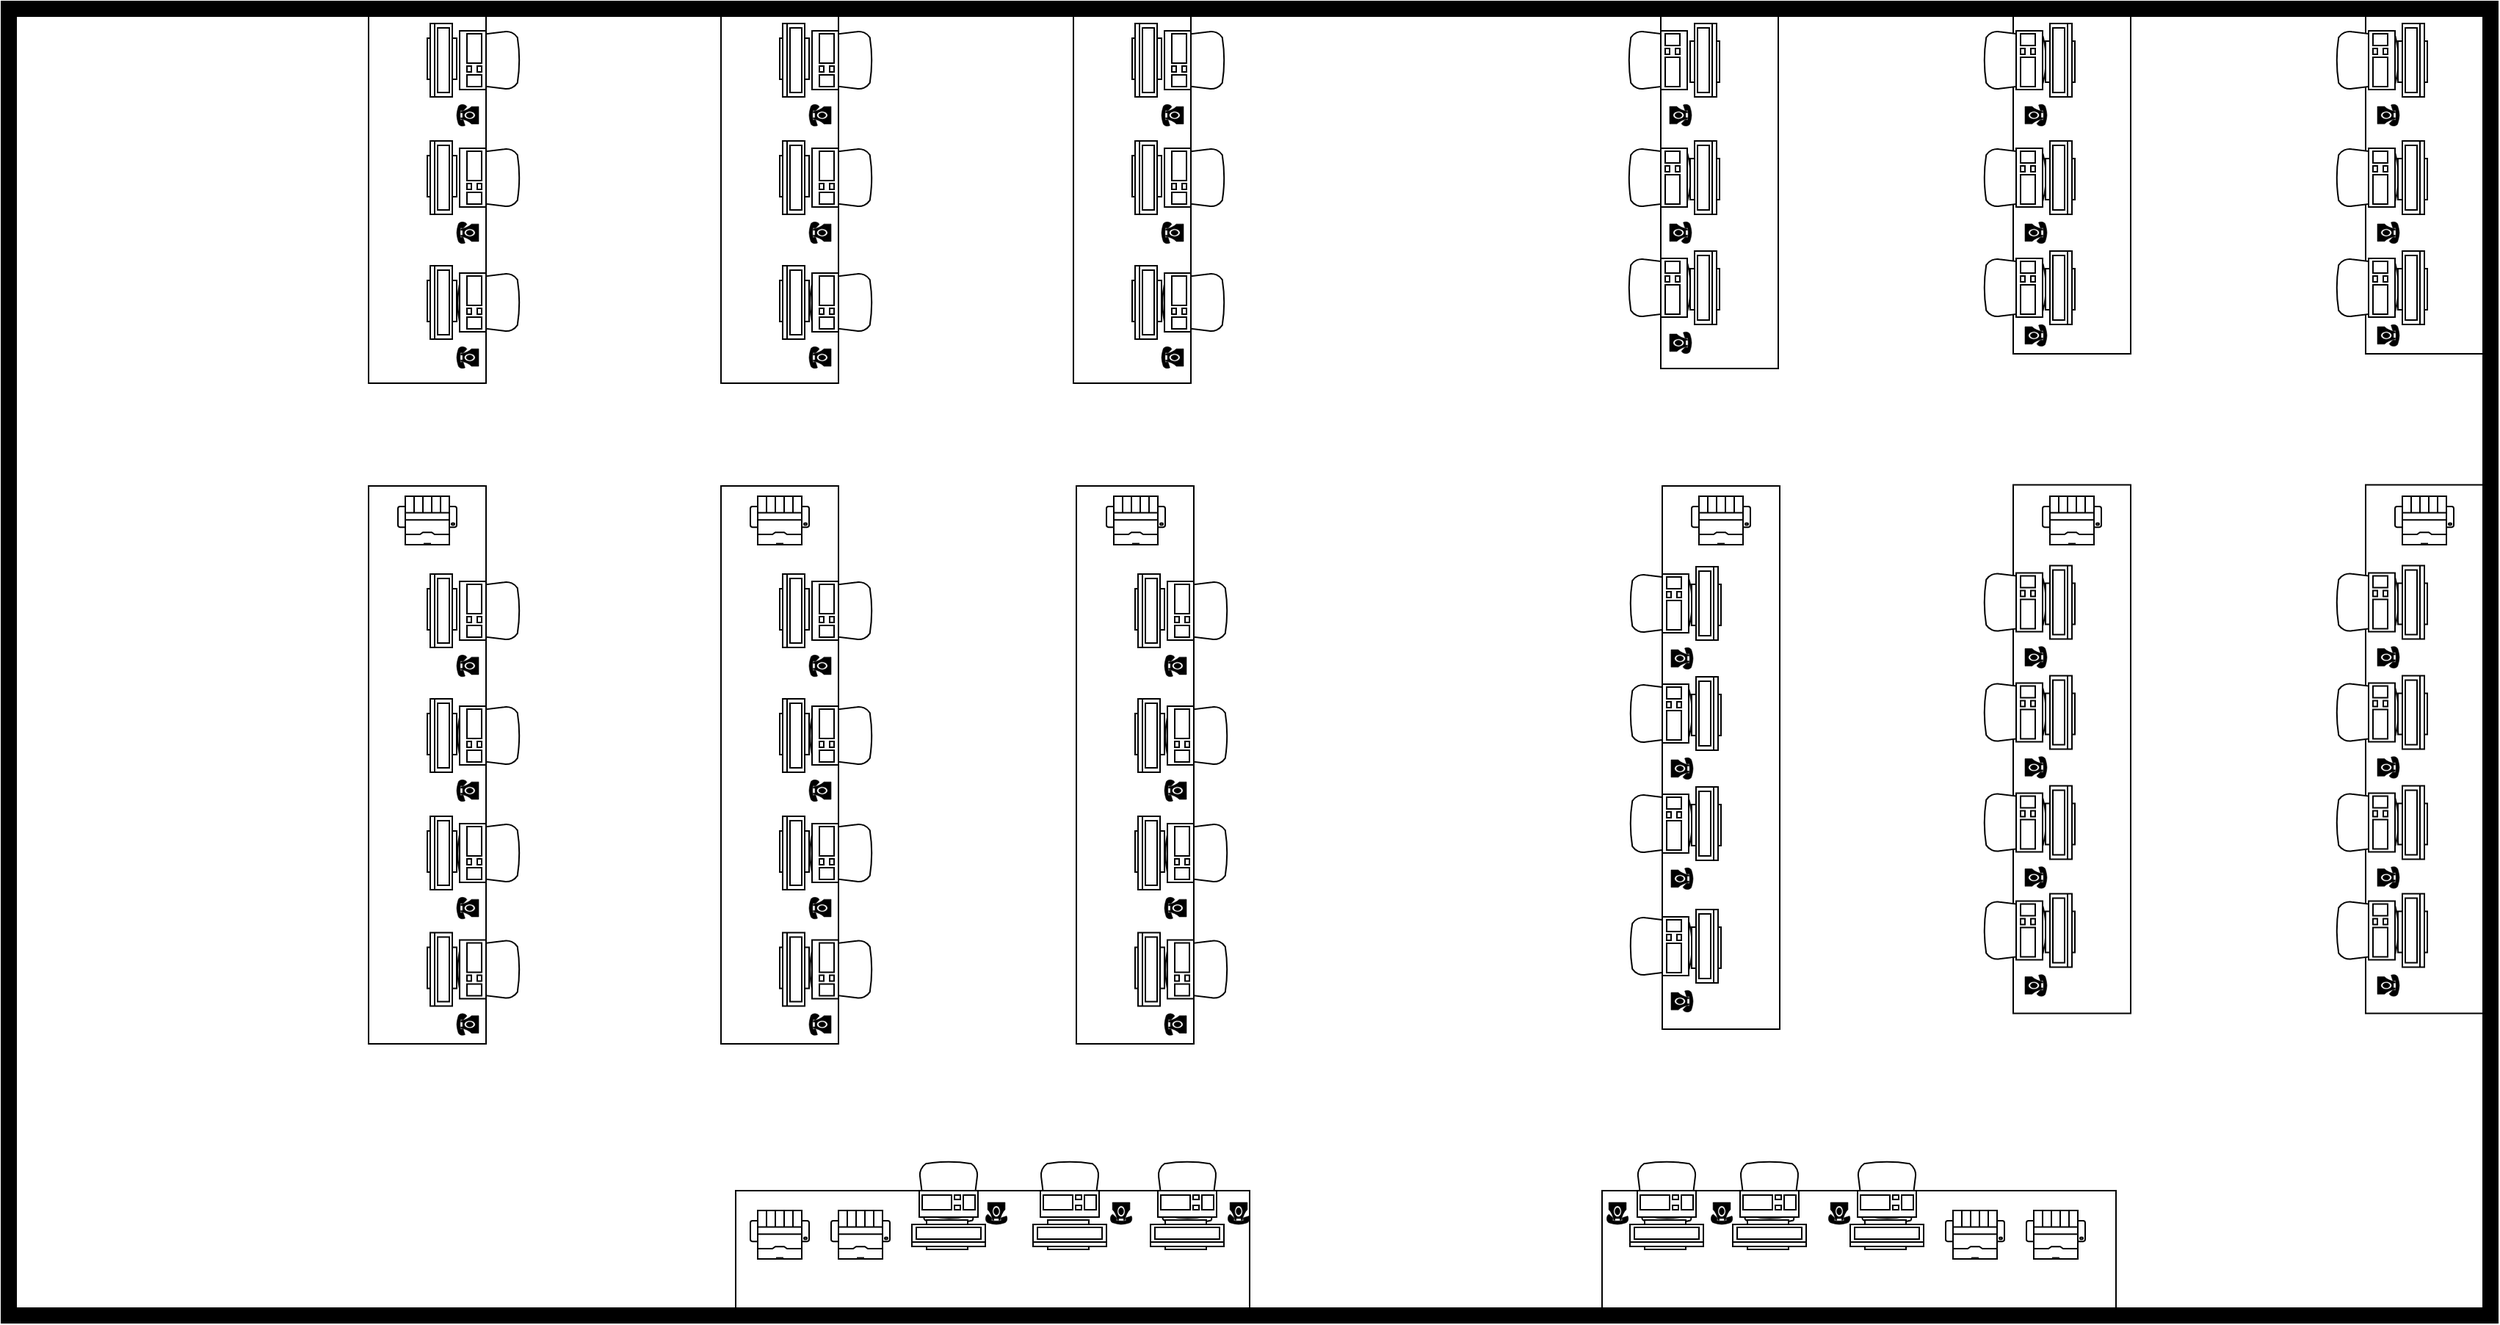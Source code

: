 <mxfile version="21.2.1" type="device">
  <diagram name="Página-1" id="lQoBPahMHYeLpqBA_cDa">
    <mxGraphModel dx="487" dy="-1007" grid="1" gridSize="10" guides="1" tooltips="1" connect="1" arrows="1" fold="1" page="0" pageScale="1" pageWidth="10000000" pageHeight="10000000" math="0" shadow="0">
      <root>
        <mxCell id="0" />
        <mxCell id="1" parent="0" />
        <mxCell id="3SxP4JErZeRJ_X0oeSa_-616" value="" style="shape=rect;shadow=0;html=1;direction=south;" vertex="1" parent="1">
          <mxGeometry x="2360" y="2880" width="350" height="80" as="geometry" />
        </mxCell>
        <mxCell id="3SxP4JErZeRJ_X0oeSa_-499" value="" style="verticalLabelPosition=bottom;html=1;verticalAlign=top;align=center;shape=mxgraph.floorplan.office_chair;shadow=0;direction=west;container=0;" vertex="1" parent="1">
          <mxGeometry x="1977.5" y="2860" width="40" height="43" as="geometry" />
        </mxCell>
        <mxCell id="3SxP4JErZeRJ_X0oeSa_-468" value="" style="shape=rect;shadow=0;html=1;" vertex="1" parent="1">
          <mxGeometry x="2880" y="2080" width="80" height="230" as="geometry" />
        </mxCell>
        <mxCell id="3SxP4JErZeRJ_X0oeSa_-355" value="" style="verticalLabelPosition=bottom;html=1;verticalAlign=top;align=center;shape=mxgraph.floorplan.office_chair;shadow=0;direction=south;container=0;" vertex="1" parent="1">
          <mxGeometry x="2378" y="2090" width="43" height="40" as="geometry" />
        </mxCell>
        <mxCell id="3SxP4JErZeRJ_X0oeSa_-422" value="" style="shape=rect;shadow=0;html=1;" vertex="1" parent="1">
          <mxGeometry x="2400" y="2080" width="80" height="240" as="geometry" />
        </mxCell>
        <mxCell id="3SxP4JErZeRJ_X0oeSa_-190" value="" style="shape=rect;shadow=0;html=1;direction=south;" vertex="1" parent="1">
          <mxGeometry x="1770" y="2880" width="350" height="80" as="geometry" />
        </mxCell>
        <mxCell id="ZksiL33y0k4ibd8hHYUo-1" value="" style="verticalLabelPosition=bottom;html=1;verticalAlign=top;align=center;shape=mxgraph.floorplan.room;fillColor=strokeColor;container=0;" parent="1" vertex="1">
          <mxGeometry x="1270" y="2070" width="1700" height="900" as="geometry" />
        </mxCell>
        <mxCell id="3SxP4JErZeRJ_X0oeSa_-325" value="" style="verticalLabelPosition=bottom;html=1;verticalAlign=top;align=center;shape=mxgraph.floorplan.office_chair;shadow=0;direction=north;container=0;" vertex="1" parent="1">
          <mxGeometry x="2060" y="2090" width="43" height="40" as="geometry" />
        </mxCell>
        <mxCell id="3SxP4JErZeRJ_X0oeSa_-326" value="" style="verticalLabelPosition=bottom;html=1;verticalAlign=top;align=center;shape=mxgraph.floorplan.office_chair;shadow=0;direction=north;container=0;" vertex="1" parent="1">
          <mxGeometry x="2060" y="2170" width="43" height="40" as="geometry" />
        </mxCell>
        <mxCell id="3SxP4JErZeRJ_X0oeSa_-327" value="" style="shape=rect;shadow=0;html=1;" vertex="1" parent="1">
          <mxGeometry x="2000" y="2080" width="80" height="250" as="geometry" />
        </mxCell>
        <mxCell id="3SxP4JErZeRJ_X0oeSa_-328" value="" style="verticalLabelPosition=bottom;html=1;verticalAlign=top;align=center;shape=mxgraph.floorplan.workstation;shadow=0;flipV=1;direction=north;container=0;" vertex="1" parent="1">
          <mxGeometry x="2040" y="2085" width="40" height="50" as="geometry" />
        </mxCell>
        <mxCell id="3SxP4JErZeRJ_X0oeSa_-329" value="" style="fontColor=#ffffff;verticalAlign=top;verticalLabelPosition=bottom;labelPosition=center;align=center;html=1;outlineConnect=0;fillColor=#000000;strokeColor=#000000;gradientDirection=north;strokeWidth=2;shape=mxgraph.networks.phone_1;direction=north;container=0;" vertex="1" parent="1">
          <mxGeometry x="2060" y="2140" width="15" height="15" as="geometry" />
        </mxCell>
        <mxCell id="3SxP4JErZeRJ_X0oeSa_-330" value="" style="verticalLabelPosition=bottom;html=1;verticalAlign=top;align=center;shape=mxgraph.floorplan.workstation;shadow=0;flipV=1;direction=north;container=0;" vertex="1" parent="1">
          <mxGeometry x="2040" y="2165" width="40" height="50" as="geometry" />
        </mxCell>
        <mxCell id="3SxP4JErZeRJ_X0oeSa_-331" value="" style="fontColor=#ffffff;verticalAlign=top;verticalLabelPosition=bottom;labelPosition=center;align=center;html=1;outlineConnect=0;fillColor=#000000;strokeColor=#000000;gradientDirection=north;strokeWidth=2;shape=mxgraph.networks.phone_1;direction=north;container=0;" vertex="1" parent="1">
          <mxGeometry x="2060" y="2220" width="15" height="15" as="geometry" />
        </mxCell>
        <mxCell id="3SxP4JErZeRJ_X0oeSa_-332" value="" style="verticalLabelPosition=bottom;html=1;verticalAlign=top;align=center;shape=mxgraph.floorplan.office_chair;shadow=0;direction=north;container=0;" vertex="1" parent="1">
          <mxGeometry x="2060" y="2255" width="43" height="40" as="geometry" />
        </mxCell>
        <mxCell id="3SxP4JErZeRJ_X0oeSa_-333" value="" style="verticalLabelPosition=bottom;html=1;verticalAlign=top;align=center;shape=mxgraph.floorplan.workstation;shadow=0;flipV=1;direction=north;container=0;" vertex="1" parent="1">
          <mxGeometry x="2040" y="2250" width="40" height="50" as="geometry" />
        </mxCell>
        <mxCell id="3SxP4JErZeRJ_X0oeSa_-334" value="" style="fontColor=#ffffff;verticalAlign=top;verticalLabelPosition=bottom;labelPosition=center;align=center;html=1;outlineConnect=0;fillColor=#000000;strokeColor=#000000;gradientDirection=north;strokeWidth=2;shape=mxgraph.networks.phone_1;direction=north;container=0;" vertex="1" parent="1">
          <mxGeometry x="2060" y="2305" width="15" height="15" as="geometry" />
        </mxCell>
        <mxCell id="3SxP4JErZeRJ_X0oeSa_-346" value="" style="verticalLabelPosition=bottom;html=1;verticalAlign=top;align=center;shape=mxgraph.floorplan.office_chair;shadow=0;direction=north;container=0;" vertex="1" parent="1">
          <mxGeometry x="2062" y="2465" width="43" height="40" as="geometry" />
        </mxCell>
        <mxCell id="3SxP4JErZeRJ_X0oeSa_-347" value="" style="shape=rect;shadow=0;html=1;" vertex="1" parent="1">
          <mxGeometry x="2002" y="2400" width="80" height="380" as="geometry" />
        </mxCell>
        <mxCell id="3SxP4JErZeRJ_X0oeSa_-350" value="" style="verticalLabelPosition=bottom;html=1;verticalAlign=top;align=center;shape=mxgraph.floorplan.workstation;shadow=0;flipV=1;direction=north;container=0;" vertex="1" parent="1">
          <mxGeometry x="2042" y="2460" width="40" height="50" as="geometry" />
        </mxCell>
        <mxCell id="3SxP4JErZeRJ_X0oeSa_-351" value="" style="fontColor=#ffffff;verticalAlign=top;verticalLabelPosition=bottom;labelPosition=center;align=center;html=1;outlineConnect=0;fillColor=#000000;strokeColor=#000000;gradientDirection=north;strokeWidth=2;shape=mxgraph.networks.phone_1;direction=north;container=0;" vertex="1" parent="1">
          <mxGeometry x="2062" y="2515" width="15" height="15" as="geometry" />
        </mxCell>
        <mxCell id="3SxP4JErZeRJ_X0oeSa_-352" value="" style="verticalLabelPosition=bottom;html=1;verticalAlign=top;align=center;shape=mxgraph.floorplan.office_chair;shadow=0;direction=north;container=0;" vertex="1" parent="1">
          <mxGeometry x="2062" y="2550" width="43" height="40" as="geometry" />
        </mxCell>
        <mxCell id="3SxP4JErZeRJ_X0oeSa_-353" value="" style="verticalLabelPosition=bottom;html=1;verticalAlign=top;align=center;shape=mxgraph.floorplan.workstation;shadow=0;flipV=1;direction=north;container=0;" vertex="1" parent="1">
          <mxGeometry x="2042" y="2545" width="40" height="50" as="geometry" />
        </mxCell>
        <mxCell id="3SxP4JErZeRJ_X0oeSa_-354" value="" style="fontColor=#ffffff;verticalAlign=top;verticalLabelPosition=bottom;labelPosition=center;align=center;html=1;outlineConnect=0;fillColor=#000000;strokeColor=#000000;gradientDirection=north;strokeWidth=2;shape=mxgraph.networks.phone_1;direction=north;container=0;" vertex="1" parent="1">
          <mxGeometry x="2062" y="2600" width="15" height="15" as="geometry" />
        </mxCell>
        <mxCell id="3SxP4JErZeRJ_X0oeSa_-356" value="" style="verticalLabelPosition=bottom;html=1;verticalAlign=top;align=center;shape=mxgraph.floorplan.workstation;shadow=0;flipV=1;direction=south;container=0;" vertex="1" parent="1">
          <mxGeometry x="2400" y="2085" width="40" height="50" as="geometry" />
        </mxCell>
        <mxCell id="3SxP4JErZeRJ_X0oeSa_-357" value="" style="fontColor=#ffffff;verticalAlign=top;verticalLabelPosition=bottom;labelPosition=center;align=center;html=1;outlineConnect=0;fillColor=#000000;strokeColor=#000000;gradientDirection=north;strokeWidth=2;shape=mxgraph.networks.phone_1;direction=south;container=0;" vertex="1" parent="1">
          <mxGeometry x="2406" y="2140" width="15" height="15" as="geometry" />
        </mxCell>
        <mxCell id="3SxP4JErZeRJ_X0oeSa_-359" value="" style="verticalLabelPosition=bottom;html=1;verticalAlign=top;align=center;shape=mxgraph.floorplan.office_chair;shadow=0;direction=north;container=0;" vertex="1" parent="1">
          <mxGeometry x="1820" y="2090" width="43" height="40" as="geometry" />
        </mxCell>
        <mxCell id="3SxP4JErZeRJ_X0oeSa_-360" value="" style="verticalLabelPosition=bottom;html=1;verticalAlign=top;align=center;shape=mxgraph.floorplan.office_chair;shadow=0;direction=north;container=0;" vertex="1" parent="1">
          <mxGeometry x="1820" y="2170" width="43" height="40" as="geometry" />
        </mxCell>
        <mxCell id="3SxP4JErZeRJ_X0oeSa_-361" value="" style="shape=rect;shadow=0;html=1;" vertex="1" parent="1">
          <mxGeometry x="1760" y="2080" width="80" height="250" as="geometry" />
        </mxCell>
        <mxCell id="3SxP4JErZeRJ_X0oeSa_-362" value="" style="verticalLabelPosition=bottom;html=1;verticalAlign=top;align=center;shape=mxgraph.floorplan.workstation;shadow=0;flipV=1;direction=north;container=0;" vertex="1" parent="1">
          <mxGeometry x="1800" y="2085" width="40" height="50" as="geometry" />
        </mxCell>
        <mxCell id="3SxP4JErZeRJ_X0oeSa_-363" value="" style="fontColor=#ffffff;verticalAlign=top;verticalLabelPosition=bottom;labelPosition=center;align=center;html=1;outlineConnect=0;fillColor=#000000;strokeColor=#000000;gradientDirection=north;strokeWidth=2;shape=mxgraph.networks.phone_1;direction=north;container=0;" vertex="1" parent="1">
          <mxGeometry x="1820" y="2140" width="15" height="15" as="geometry" />
        </mxCell>
        <mxCell id="3SxP4JErZeRJ_X0oeSa_-364" value="" style="verticalLabelPosition=bottom;html=1;verticalAlign=top;align=center;shape=mxgraph.floorplan.workstation;shadow=0;flipV=1;direction=north;container=0;" vertex="1" parent="1">
          <mxGeometry x="1800" y="2165" width="40" height="50" as="geometry" />
        </mxCell>
        <mxCell id="3SxP4JErZeRJ_X0oeSa_-365" value="" style="fontColor=#ffffff;verticalAlign=top;verticalLabelPosition=bottom;labelPosition=center;align=center;html=1;outlineConnect=0;fillColor=#000000;strokeColor=#000000;gradientDirection=north;strokeWidth=2;shape=mxgraph.networks.phone_1;direction=north;container=0;" vertex="1" parent="1">
          <mxGeometry x="1820" y="2220" width="15" height="15" as="geometry" />
        </mxCell>
        <mxCell id="3SxP4JErZeRJ_X0oeSa_-366" value="" style="verticalLabelPosition=bottom;html=1;verticalAlign=top;align=center;shape=mxgraph.floorplan.office_chair;shadow=0;direction=north;container=0;" vertex="1" parent="1">
          <mxGeometry x="1820" y="2255" width="43" height="40" as="geometry" />
        </mxCell>
        <mxCell id="3SxP4JErZeRJ_X0oeSa_-367" value="" style="verticalLabelPosition=bottom;html=1;verticalAlign=top;align=center;shape=mxgraph.floorplan.workstation;shadow=0;flipV=1;direction=north;container=0;" vertex="1" parent="1">
          <mxGeometry x="1800" y="2250" width="40" height="50" as="geometry" />
        </mxCell>
        <mxCell id="3SxP4JErZeRJ_X0oeSa_-368" value="" style="fontColor=#ffffff;verticalAlign=top;verticalLabelPosition=bottom;labelPosition=center;align=center;html=1;outlineConnect=0;fillColor=#000000;strokeColor=#000000;gradientDirection=north;strokeWidth=2;shape=mxgraph.networks.phone_1;direction=north;container=0;" vertex="1" parent="1">
          <mxGeometry x="1820" y="2305" width="15" height="15" as="geometry" />
        </mxCell>
        <mxCell id="3SxP4JErZeRJ_X0oeSa_-383" value="" style="verticalLabelPosition=bottom;html=1;verticalAlign=top;align=center;shape=mxgraph.floorplan.office_chair;shadow=0;direction=north;container=0;" vertex="1" parent="1">
          <mxGeometry x="1580" y="2090" width="43" height="40" as="geometry" />
        </mxCell>
        <mxCell id="3SxP4JErZeRJ_X0oeSa_-384" value="" style="verticalLabelPosition=bottom;html=1;verticalAlign=top;align=center;shape=mxgraph.floorplan.office_chair;shadow=0;direction=north;container=0;" vertex="1" parent="1">
          <mxGeometry x="1580" y="2170" width="43" height="40" as="geometry" />
        </mxCell>
        <mxCell id="3SxP4JErZeRJ_X0oeSa_-385" value="" style="shape=rect;shadow=0;html=1;" vertex="1" parent="1">
          <mxGeometry x="1520" y="2080" width="80" height="250" as="geometry" />
        </mxCell>
        <mxCell id="3SxP4JErZeRJ_X0oeSa_-386" value="" style="verticalLabelPosition=bottom;html=1;verticalAlign=top;align=center;shape=mxgraph.floorplan.workstation;shadow=0;flipV=1;direction=north;container=0;" vertex="1" parent="1">
          <mxGeometry x="1560" y="2085" width="40" height="50" as="geometry" />
        </mxCell>
        <mxCell id="3SxP4JErZeRJ_X0oeSa_-387" value="" style="fontColor=#ffffff;verticalAlign=top;verticalLabelPosition=bottom;labelPosition=center;align=center;html=1;outlineConnect=0;fillColor=#000000;strokeColor=#000000;gradientDirection=north;strokeWidth=2;shape=mxgraph.networks.phone_1;direction=north;container=0;" vertex="1" parent="1">
          <mxGeometry x="1580" y="2140" width="15" height="15" as="geometry" />
        </mxCell>
        <mxCell id="3SxP4JErZeRJ_X0oeSa_-388" value="" style="verticalLabelPosition=bottom;html=1;verticalAlign=top;align=center;shape=mxgraph.floorplan.workstation;shadow=0;flipV=1;direction=north;container=0;" vertex="1" parent="1">
          <mxGeometry x="1560" y="2165" width="40" height="50" as="geometry" />
        </mxCell>
        <mxCell id="3SxP4JErZeRJ_X0oeSa_-389" value="" style="fontColor=#ffffff;verticalAlign=top;verticalLabelPosition=bottom;labelPosition=center;align=center;html=1;outlineConnect=0;fillColor=#000000;strokeColor=#000000;gradientDirection=north;strokeWidth=2;shape=mxgraph.networks.phone_1;direction=north;container=0;" vertex="1" parent="1">
          <mxGeometry x="1580" y="2220" width="15" height="15" as="geometry" />
        </mxCell>
        <mxCell id="3SxP4JErZeRJ_X0oeSa_-390" value="" style="verticalLabelPosition=bottom;html=1;verticalAlign=top;align=center;shape=mxgraph.floorplan.office_chair;shadow=0;direction=north;container=0;" vertex="1" parent="1">
          <mxGeometry x="1580" y="2255" width="43" height="40" as="geometry" />
        </mxCell>
        <mxCell id="3SxP4JErZeRJ_X0oeSa_-391" value="" style="verticalLabelPosition=bottom;html=1;verticalAlign=top;align=center;shape=mxgraph.floorplan.workstation;shadow=0;flipV=1;direction=north;container=0;" vertex="1" parent="1">
          <mxGeometry x="1560" y="2250" width="40" height="50" as="geometry" />
        </mxCell>
        <mxCell id="3SxP4JErZeRJ_X0oeSa_-392" value="" style="fontColor=#ffffff;verticalAlign=top;verticalLabelPosition=bottom;labelPosition=center;align=center;html=1;outlineConnect=0;fillColor=#000000;strokeColor=#000000;gradientDirection=north;strokeWidth=2;shape=mxgraph.networks.phone_1;direction=north;container=0;" vertex="1" parent="1">
          <mxGeometry x="1580" y="2305" width="15" height="15" as="geometry" />
        </mxCell>
        <mxCell id="3SxP4JErZeRJ_X0oeSa_-423" value="" style="verticalLabelPosition=bottom;html=1;verticalAlign=top;align=center;shape=mxgraph.floorplan.office_chair;shadow=0;direction=south;container=0;" vertex="1" parent="1">
          <mxGeometry x="2378" y="2170" width="43" height="40" as="geometry" />
        </mxCell>
        <mxCell id="3SxP4JErZeRJ_X0oeSa_-424" value="" style="verticalLabelPosition=bottom;html=1;verticalAlign=top;align=center;shape=mxgraph.floorplan.workstation;shadow=0;flipV=1;direction=south;container=0;" vertex="1" parent="1">
          <mxGeometry x="2400" y="2165" width="40" height="50" as="geometry" />
        </mxCell>
        <mxCell id="3SxP4JErZeRJ_X0oeSa_-425" value="" style="fontColor=#ffffff;verticalAlign=top;verticalLabelPosition=bottom;labelPosition=center;align=center;html=1;outlineConnect=0;fillColor=#000000;strokeColor=#000000;gradientDirection=north;strokeWidth=2;shape=mxgraph.networks.phone_1;direction=south;container=0;" vertex="1" parent="1">
          <mxGeometry x="2406" y="2220" width="15" height="15" as="geometry" />
        </mxCell>
        <mxCell id="3SxP4JErZeRJ_X0oeSa_-426" value="" style="verticalLabelPosition=bottom;html=1;verticalAlign=top;align=center;shape=mxgraph.floorplan.office_chair;shadow=0;direction=south;container=0;" vertex="1" parent="1">
          <mxGeometry x="2378" y="2245" width="43" height="40" as="geometry" />
        </mxCell>
        <mxCell id="3SxP4JErZeRJ_X0oeSa_-427" value="" style="verticalLabelPosition=bottom;html=1;verticalAlign=top;align=center;shape=mxgraph.floorplan.workstation;shadow=0;flipV=1;direction=south;container=0;" vertex="1" parent="1">
          <mxGeometry x="2400" y="2240" width="40" height="50" as="geometry" />
        </mxCell>
        <mxCell id="3SxP4JErZeRJ_X0oeSa_-428" value="" style="fontColor=#ffffff;verticalAlign=top;verticalLabelPosition=bottom;labelPosition=center;align=center;html=1;outlineConnect=0;fillColor=#000000;strokeColor=#000000;gradientDirection=north;strokeWidth=2;shape=mxgraph.networks.phone_1;direction=south;container=0;" vertex="1" parent="1">
          <mxGeometry x="2406" y="2295" width="15" height="15" as="geometry" />
        </mxCell>
        <mxCell id="3SxP4JErZeRJ_X0oeSa_-430" value="" style="shape=rect;shadow=0;html=1;" vertex="1" parent="1">
          <mxGeometry x="2401" y="2400" width="80" height="370" as="geometry" />
        </mxCell>
        <mxCell id="3SxP4JErZeRJ_X0oeSa_-433" value="" style="verticalLabelPosition=bottom;html=1;verticalAlign=top;align=center;shape=mxgraph.floorplan.office_chair;shadow=0;direction=south;container=0;" vertex="1" parent="1">
          <mxGeometry x="2379" y="2460" width="43" height="40" as="geometry" />
        </mxCell>
        <mxCell id="3SxP4JErZeRJ_X0oeSa_-434" value="" style="verticalLabelPosition=bottom;html=1;verticalAlign=top;align=center;shape=mxgraph.floorplan.workstation;shadow=0;flipV=1;direction=south;container=0;" vertex="1" parent="1">
          <mxGeometry x="2401" y="2455" width="40" height="50" as="geometry" />
        </mxCell>
        <mxCell id="3SxP4JErZeRJ_X0oeSa_-435" value="" style="fontColor=#ffffff;verticalAlign=top;verticalLabelPosition=bottom;labelPosition=center;align=center;html=1;outlineConnect=0;fillColor=#000000;strokeColor=#000000;gradientDirection=north;strokeWidth=2;shape=mxgraph.networks.phone_1;direction=south;container=0;" vertex="1" parent="1">
          <mxGeometry x="2407" y="2510" width="15" height="15" as="geometry" />
        </mxCell>
        <mxCell id="3SxP4JErZeRJ_X0oeSa_-436" value="" style="verticalLabelPosition=bottom;html=1;verticalAlign=top;align=center;shape=mxgraph.floorplan.office_chair;shadow=0;direction=south;container=0;" vertex="1" parent="1">
          <mxGeometry x="2379" y="2535" width="43" height="40" as="geometry" />
        </mxCell>
        <mxCell id="3SxP4JErZeRJ_X0oeSa_-437" value="" style="verticalLabelPosition=bottom;html=1;verticalAlign=top;align=center;shape=mxgraph.floorplan.workstation;shadow=0;flipV=1;direction=south;container=0;" vertex="1" parent="1">
          <mxGeometry x="2401" y="2530" width="40" height="50" as="geometry" />
        </mxCell>
        <mxCell id="3SxP4JErZeRJ_X0oeSa_-438" value="" style="fontColor=#ffffff;verticalAlign=top;verticalLabelPosition=bottom;labelPosition=center;align=center;html=1;outlineConnect=0;fillColor=#000000;strokeColor=#000000;gradientDirection=north;strokeWidth=2;shape=mxgraph.networks.phone_1;direction=south;container=0;" vertex="1" parent="1">
          <mxGeometry x="2407" y="2585" width="15" height="15" as="geometry" />
        </mxCell>
        <mxCell id="3SxP4JErZeRJ_X0oeSa_-439" value="" style="verticalLabelPosition=bottom;html=1;verticalAlign=top;align=center;shape=mxgraph.floorplan.office_chair;shadow=0;direction=south;container=0;" vertex="1" parent="1">
          <mxGeometry x="2379" y="2610" width="43" height="40" as="geometry" />
        </mxCell>
        <mxCell id="3SxP4JErZeRJ_X0oeSa_-440" value="" style="verticalLabelPosition=bottom;html=1;verticalAlign=top;align=center;shape=mxgraph.floorplan.workstation;shadow=0;flipV=1;direction=south;container=0;" vertex="1" parent="1">
          <mxGeometry x="2401" y="2605" width="40" height="50" as="geometry" />
        </mxCell>
        <mxCell id="3SxP4JErZeRJ_X0oeSa_-441" value="" style="fontColor=#ffffff;verticalAlign=top;verticalLabelPosition=bottom;labelPosition=center;align=center;html=1;outlineConnect=0;fillColor=#000000;strokeColor=#000000;gradientDirection=north;strokeWidth=2;shape=mxgraph.networks.phone_1;direction=south;container=0;" vertex="1" parent="1">
          <mxGeometry x="2407" y="2660" width="15" height="15" as="geometry" />
        </mxCell>
        <mxCell id="3SxP4JErZeRJ_X0oeSa_-443" value="" style="verticalLabelPosition=bottom;html=1;verticalAlign=top;align=center;shape=mxgraph.floorplan.office_chair;shadow=0;direction=south;container=0;" vertex="1" parent="1">
          <mxGeometry x="2860" y="2090" width="43" height="40" as="geometry" />
        </mxCell>
        <mxCell id="3SxP4JErZeRJ_X0oeSa_-445" value="" style="verticalLabelPosition=bottom;html=1;verticalAlign=top;align=center;shape=mxgraph.floorplan.workstation;shadow=0;flipV=1;direction=south;container=0;" vertex="1" parent="1">
          <mxGeometry x="2882" y="2085" width="40" height="50" as="geometry" />
        </mxCell>
        <mxCell id="3SxP4JErZeRJ_X0oeSa_-446" value="" style="fontColor=#ffffff;verticalAlign=top;verticalLabelPosition=bottom;labelPosition=center;align=center;html=1;outlineConnect=0;fillColor=#000000;strokeColor=#000000;gradientDirection=north;strokeWidth=2;shape=mxgraph.networks.phone_1;direction=south;container=0;" vertex="1" parent="1">
          <mxGeometry x="2888" y="2140" width="15" height="15" as="geometry" />
        </mxCell>
        <mxCell id="3SxP4JErZeRJ_X0oeSa_-447" value="" style="verticalLabelPosition=bottom;html=1;verticalAlign=top;align=center;shape=mxgraph.floorplan.office_chair;shadow=0;direction=south;container=0;" vertex="1" parent="1">
          <mxGeometry x="2860" y="2170" width="43" height="40" as="geometry" />
        </mxCell>
        <mxCell id="3SxP4JErZeRJ_X0oeSa_-448" value="" style="verticalLabelPosition=bottom;html=1;verticalAlign=top;align=center;shape=mxgraph.floorplan.workstation;shadow=0;flipV=1;direction=south;container=0;" vertex="1" parent="1">
          <mxGeometry x="2882" y="2165" width="40" height="50" as="geometry" />
        </mxCell>
        <mxCell id="3SxP4JErZeRJ_X0oeSa_-449" value="" style="fontColor=#ffffff;verticalAlign=top;verticalLabelPosition=bottom;labelPosition=center;align=center;html=1;outlineConnect=0;fillColor=#000000;strokeColor=#000000;gradientDirection=north;strokeWidth=2;shape=mxgraph.networks.phone_1;direction=south;container=0;" vertex="1" parent="1">
          <mxGeometry x="2888" y="2220" width="15" height="15" as="geometry" />
        </mxCell>
        <mxCell id="3SxP4JErZeRJ_X0oeSa_-450" value="" style="verticalLabelPosition=bottom;html=1;verticalAlign=top;align=center;shape=mxgraph.floorplan.office_chair;shadow=0;direction=south;container=0;" vertex="1" parent="1">
          <mxGeometry x="2860" y="2245" width="43" height="40" as="geometry" />
        </mxCell>
        <mxCell id="3SxP4JErZeRJ_X0oeSa_-451" value="" style="verticalLabelPosition=bottom;html=1;verticalAlign=top;align=center;shape=mxgraph.floorplan.workstation;shadow=0;flipV=1;direction=south;container=0;" vertex="1" parent="1">
          <mxGeometry x="2882" y="2240" width="40" height="50" as="geometry" />
        </mxCell>
        <mxCell id="3SxP4JErZeRJ_X0oeSa_-452" value="" style="fontColor=#ffffff;verticalAlign=top;verticalLabelPosition=bottom;labelPosition=center;align=center;html=1;outlineConnect=0;fillColor=#000000;strokeColor=#000000;gradientDirection=north;strokeWidth=2;shape=mxgraph.networks.phone_1;direction=south;container=0;" vertex="1" parent="1">
          <mxGeometry x="2888" y="2290" width="15" height="15" as="geometry" />
        </mxCell>
        <mxCell id="3SxP4JErZeRJ_X0oeSa_-469" value="" style="shape=rect;shadow=0;html=1;" vertex="1" parent="1">
          <mxGeometry x="2640" y="2080" width="80" height="230" as="geometry" />
        </mxCell>
        <mxCell id="3SxP4JErZeRJ_X0oeSa_-470" value="" style="shape=rect;shadow=0;html=1;" vertex="1" parent="1">
          <mxGeometry x="2640" y="2399.25" width="80" height="360" as="geometry" />
        </mxCell>
        <mxCell id="3SxP4JErZeRJ_X0oeSa_-471" value="" style="verticalLabelPosition=bottom;html=1;verticalAlign=top;align=center;shape=mxgraph.floorplan.office_chair;shadow=0;direction=south;container=0;" vertex="1" parent="1">
          <mxGeometry x="2620" y="2090" width="43" height="40" as="geometry" />
        </mxCell>
        <mxCell id="3SxP4JErZeRJ_X0oeSa_-472" value="" style="verticalLabelPosition=bottom;html=1;verticalAlign=top;align=center;shape=mxgraph.floorplan.workstation;shadow=0;flipV=1;direction=south;container=0;" vertex="1" parent="1">
          <mxGeometry x="2642" y="2085" width="40" height="50" as="geometry" />
        </mxCell>
        <mxCell id="3SxP4JErZeRJ_X0oeSa_-473" value="" style="fontColor=#ffffff;verticalAlign=top;verticalLabelPosition=bottom;labelPosition=center;align=center;html=1;outlineConnect=0;fillColor=#000000;strokeColor=#000000;gradientDirection=north;strokeWidth=2;shape=mxgraph.networks.phone_1;direction=south;container=0;" vertex="1" parent="1">
          <mxGeometry x="2648" y="2140" width="15" height="15" as="geometry" />
        </mxCell>
        <mxCell id="3SxP4JErZeRJ_X0oeSa_-474" value="" style="verticalLabelPosition=bottom;html=1;verticalAlign=top;align=center;shape=mxgraph.floorplan.office_chair;shadow=0;direction=south;container=0;" vertex="1" parent="1">
          <mxGeometry x="2620" y="2170" width="43" height="40" as="geometry" />
        </mxCell>
        <mxCell id="3SxP4JErZeRJ_X0oeSa_-475" value="" style="verticalLabelPosition=bottom;html=1;verticalAlign=top;align=center;shape=mxgraph.floorplan.workstation;shadow=0;flipV=1;direction=south;container=0;" vertex="1" parent="1">
          <mxGeometry x="2642" y="2165" width="40" height="50" as="geometry" />
        </mxCell>
        <mxCell id="3SxP4JErZeRJ_X0oeSa_-476" value="" style="fontColor=#ffffff;verticalAlign=top;verticalLabelPosition=bottom;labelPosition=center;align=center;html=1;outlineConnect=0;fillColor=#000000;strokeColor=#000000;gradientDirection=north;strokeWidth=2;shape=mxgraph.networks.phone_1;direction=south;container=0;" vertex="1" parent="1">
          <mxGeometry x="2648" y="2220" width="15" height="15" as="geometry" />
        </mxCell>
        <mxCell id="3SxP4JErZeRJ_X0oeSa_-477" value="" style="verticalLabelPosition=bottom;html=1;verticalAlign=top;align=center;shape=mxgraph.floorplan.office_chair;shadow=0;direction=south;container=0;" vertex="1" parent="1">
          <mxGeometry x="2620" y="2245" width="43" height="40" as="geometry" />
        </mxCell>
        <mxCell id="3SxP4JErZeRJ_X0oeSa_-478" value="" style="verticalLabelPosition=bottom;html=1;verticalAlign=top;align=center;shape=mxgraph.floorplan.workstation;shadow=0;flipV=1;direction=south;container=0;" vertex="1" parent="1">
          <mxGeometry x="2642" y="2240" width="40" height="50" as="geometry" />
        </mxCell>
        <mxCell id="3SxP4JErZeRJ_X0oeSa_-479" value="" style="fontColor=#ffffff;verticalAlign=top;verticalLabelPosition=bottom;labelPosition=center;align=center;html=1;outlineConnect=0;fillColor=#000000;strokeColor=#000000;gradientDirection=north;strokeWidth=2;shape=mxgraph.networks.phone_1;direction=south;container=0;" vertex="1" parent="1">
          <mxGeometry x="2648" y="2290" width="15" height="15" as="geometry" />
        </mxCell>
        <mxCell id="3SxP4JErZeRJ_X0oeSa_-483" value="" style="verticalLabelPosition=bottom;html=1;verticalAlign=top;align=center;shape=mxgraph.floorplan.office_chair;shadow=0;direction=south;container=0;" vertex="1" parent="1">
          <mxGeometry x="2620" y="2459.25" width="43" height="40" as="geometry" />
        </mxCell>
        <mxCell id="3SxP4JErZeRJ_X0oeSa_-484" value="" style="verticalLabelPosition=bottom;html=1;verticalAlign=top;align=center;shape=mxgraph.floorplan.workstation;shadow=0;flipV=1;direction=south;container=0;" vertex="1" parent="1">
          <mxGeometry x="2642" y="2454.25" width="40" height="50" as="geometry" />
        </mxCell>
        <mxCell id="3SxP4JErZeRJ_X0oeSa_-485" value="" style="fontColor=#ffffff;verticalAlign=top;verticalLabelPosition=bottom;labelPosition=center;align=center;html=1;outlineConnect=0;fillColor=#000000;strokeColor=#000000;gradientDirection=north;strokeWidth=2;shape=mxgraph.networks.phone_1;direction=south;container=0;" vertex="1" parent="1">
          <mxGeometry x="2648" y="2509.25" width="15" height="15" as="geometry" />
        </mxCell>
        <mxCell id="3SxP4JErZeRJ_X0oeSa_-486" value="" style="verticalLabelPosition=bottom;html=1;verticalAlign=top;align=center;shape=mxgraph.floorplan.office_chair;shadow=0;direction=south;container=0;" vertex="1" parent="1">
          <mxGeometry x="2620" y="2534.25" width="43" height="40" as="geometry" />
        </mxCell>
        <mxCell id="3SxP4JErZeRJ_X0oeSa_-487" value="" style="verticalLabelPosition=bottom;html=1;verticalAlign=top;align=center;shape=mxgraph.floorplan.workstation;shadow=0;flipV=1;direction=south;container=0;" vertex="1" parent="1">
          <mxGeometry x="2642" y="2529.25" width="40" height="50" as="geometry" />
        </mxCell>
        <mxCell id="3SxP4JErZeRJ_X0oeSa_-488" value="" style="fontColor=#ffffff;verticalAlign=top;verticalLabelPosition=bottom;labelPosition=center;align=center;html=1;outlineConnect=0;fillColor=#000000;strokeColor=#000000;gradientDirection=north;strokeWidth=2;shape=mxgraph.networks.phone_1;direction=south;container=0;" vertex="1" parent="1">
          <mxGeometry x="2648" y="2584.25" width="15" height="15" as="geometry" />
        </mxCell>
        <mxCell id="3SxP4JErZeRJ_X0oeSa_-489" value="" style="verticalLabelPosition=bottom;html=1;verticalAlign=top;align=center;shape=mxgraph.floorplan.office_chair;shadow=0;direction=south;container=0;" vertex="1" parent="1">
          <mxGeometry x="2620" y="2609.25" width="43" height="40" as="geometry" />
        </mxCell>
        <mxCell id="3SxP4JErZeRJ_X0oeSa_-490" value="" style="verticalLabelPosition=bottom;html=1;verticalAlign=top;align=center;shape=mxgraph.floorplan.workstation;shadow=0;flipV=1;direction=south;container=0;" vertex="1" parent="1">
          <mxGeometry x="2642" y="2604.25" width="40" height="50" as="geometry" />
        </mxCell>
        <mxCell id="3SxP4JErZeRJ_X0oeSa_-491" value="" style="fontColor=#ffffff;verticalAlign=top;verticalLabelPosition=bottom;labelPosition=center;align=center;html=1;outlineConnect=0;fillColor=#000000;strokeColor=#000000;gradientDirection=north;strokeWidth=2;shape=mxgraph.networks.phone_1;direction=south;container=0;" vertex="1" parent="1">
          <mxGeometry x="2648" y="2659.25" width="15" height="15" as="geometry" />
        </mxCell>
        <mxCell id="3SxP4JErZeRJ_X0oeSa_-492" value="" style="verticalLabelPosition=bottom;html=1;verticalAlign=top;align=center;shape=mxgraph.floorplan.printer;direction=east;container=0;" vertex="1" parent="1">
          <mxGeometry x="2660" y="2407" width="40" height="33" as="geometry" />
        </mxCell>
        <mxCell id="3SxP4JErZeRJ_X0oeSa_-494" value="" style="verticalLabelPosition=bottom;html=1;verticalAlign=top;align=center;shape=mxgraph.floorplan.office_chair;shadow=0;direction=north;container=0;" vertex="1" parent="1">
          <mxGeometry x="2062" y="2630" width="43" height="40" as="geometry" />
        </mxCell>
        <mxCell id="3SxP4JErZeRJ_X0oeSa_-495" value="" style="verticalLabelPosition=bottom;html=1;verticalAlign=top;align=center;shape=mxgraph.floorplan.workstation;shadow=0;flipV=1;direction=north;container=0;" vertex="1" parent="1">
          <mxGeometry x="2042" y="2625" width="40" height="50" as="geometry" />
        </mxCell>
        <mxCell id="3SxP4JErZeRJ_X0oeSa_-496" value="" style="fontColor=#ffffff;verticalAlign=top;verticalLabelPosition=bottom;labelPosition=center;align=center;html=1;outlineConnect=0;fillColor=#000000;strokeColor=#000000;gradientDirection=north;strokeWidth=2;shape=mxgraph.networks.phone_1;direction=north;container=0;" vertex="1" parent="1">
          <mxGeometry x="2062" y="2680" width="15" height="15" as="geometry" />
        </mxCell>
        <mxCell id="3SxP4JErZeRJ_X0oeSa_-500" value="" style="verticalLabelPosition=bottom;html=1;verticalAlign=top;align=center;shape=mxgraph.floorplan.workstation;shadow=0;flipV=1;direction=east;container=0;" vertex="1" parent="1">
          <mxGeometry x="1972.5" y="2880" width="50" height="40" as="geometry" />
        </mxCell>
        <mxCell id="3SxP4JErZeRJ_X0oeSa_-501" value="" style="fontColor=#ffffff;verticalAlign=top;verticalLabelPosition=bottom;labelPosition=center;align=center;html=1;outlineConnect=0;fillColor=#000000;strokeColor=#000000;gradientDirection=north;strokeWidth=2;shape=mxgraph.networks.phone_1;direction=west;container=0;" vertex="1" parent="1">
          <mxGeometry x="2025" y="2888" width="15" height="15" as="geometry" />
        </mxCell>
        <mxCell id="3SxP4JErZeRJ_X0oeSa_-505" value="" style="verticalLabelPosition=bottom;html=1;verticalAlign=top;align=center;shape=mxgraph.floorplan.office_chair;shadow=0;direction=west;container=0;" vertex="1" parent="1">
          <mxGeometry x="2057.5" y="2860" width="40" height="43" as="geometry" />
        </mxCell>
        <mxCell id="3SxP4JErZeRJ_X0oeSa_-506" value="" style="verticalLabelPosition=bottom;html=1;verticalAlign=top;align=center;shape=mxgraph.floorplan.workstation;shadow=0;flipV=1;direction=east;container=0;" vertex="1" parent="1">
          <mxGeometry x="2052.5" y="2880" width="50" height="40" as="geometry" />
        </mxCell>
        <mxCell id="3SxP4JErZeRJ_X0oeSa_-507" value="" style="fontColor=#ffffff;verticalAlign=top;verticalLabelPosition=bottom;labelPosition=center;align=center;html=1;outlineConnect=0;fillColor=#000000;strokeColor=#000000;gradientDirection=north;strokeWidth=2;shape=mxgraph.networks.phone_1;direction=west;container=0;" vertex="1" parent="1">
          <mxGeometry x="2105" y="2888" width="15" height="15" as="geometry" />
        </mxCell>
        <mxCell id="3SxP4JErZeRJ_X0oeSa_-511" value="" style="verticalLabelPosition=bottom;html=1;verticalAlign=top;align=center;shape=mxgraph.floorplan.office_chair;shadow=0;direction=west;container=0;" vertex="1" parent="1">
          <mxGeometry x="2384" y="2860" width="40" height="43" as="geometry" />
        </mxCell>
        <mxCell id="3SxP4JErZeRJ_X0oeSa_-512" value="" style="verticalLabelPosition=bottom;html=1;verticalAlign=top;align=center;shape=mxgraph.floorplan.workstation;shadow=0;flipV=1;direction=east;container=0;" vertex="1" parent="1">
          <mxGeometry x="2379" y="2880" width="50" height="40" as="geometry" />
        </mxCell>
        <mxCell id="3SxP4JErZeRJ_X0oeSa_-513" value="" style="fontColor=#ffffff;verticalAlign=top;verticalLabelPosition=bottom;labelPosition=center;align=center;html=1;outlineConnect=0;fillColor=#000000;strokeColor=#000000;gradientDirection=north;strokeWidth=2;shape=mxgraph.networks.phone_1;direction=west;container=0;" vertex="1" parent="1">
          <mxGeometry x="2363" y="2888" width="15" height="15" as="geometry" />
        </mxCell>
        <mxCell id="3SxP4JErZeRJ_X0oeSa_-514" value="" style="verticalLabelPosition=bottom;html=1;verticalAlign=top;align=center;shape=mxgraph.floorplan.office_chair;shadow=0;direction=west;container=0;" vertex="1" parent="1">
          <mxGeometry x="2454" y="2860" width="40" height="43" as="geometry" />
        </mxCell>
        <mxCell id="3SxP4JErZeRJ_X0oeSa_-515" value="" style="verticalLabelPosition=bottom;html=1;verticalAlign=top;align=center;shape=mxgraph.floorplan.workstation;shadow=0;flipV=1;direction=east;container=0;" vertex="1" parent="1">
          <mxGeometry x="2449" y="2880" width="50" height="40" as="geometry" />
        </mxCell>
        <mxCell id="3SxP4JErZeRJ_X0oeSa_-516" value="" style="fontColor=#ffffff;verticalAlign=top;verticalLabelPosition=bottom;labelPosition=center;align=center;html=1;outlineConnect=0;fillColor=#000000;strokeColor=#000000;gradientDirection=north;strokeWidth=2;shape=mxgraph.networks.phone_1;direction=west;container=0;" vertex="1" parent="1">
          <mxGeometry x="2514" y="2888" width="15" height="15" as="geometry" />
        </mxCell>
        <mxCell id="3SxP4JErZeRJ_X0oeSa_-517" value="" style="verticalLabelPosition=bottom;html=1;verticalAlign=top;align=center;shape=mxgraph.floorplan.office_chair;shadow=0;direction=west;container=0;" vertex="1" parent="1">
          <mxGeometry x="2534" y="2860" width="40" height="43" as="geometry" />
        </mxCell>
        <mxCell id="3SxP4JErZeRJ_X0oeSa_-518" value="" style="verticalLabelPosition=bottom;html=1;verticalAlign=top;align=center;shape=mxgraph.floorplan.workstation;shadow=0;flipV=1;direction=east;container=0;" vertex="1" parent="1">
          <mxGeometry x="2529" y="2880" width="50" height="40" as="geometry" />
        </mxCell>
        <mxCell id="3SxP4JErZeRJ_X0oeSa_-519" value="" style="fontColor=#ffffff;verticalAlign=top;verticalLabelPosition=bottom;labelPosition=center;align=center;html=1;outlineConnect=0;fillColor=#000000;strokeColor=#000000;gradientDirection=north;strokeWidth=2;shape=mxgraph.networks.phone_1;direction=west;container=0;" vertex="1" parent="1">
          <mxGeometry x="1940" y="2888" width="15" height="15" as="geometry" />
        </mxCell>
        <mxCell id="3SxP4JErZeRJ_X0oeSa_-520" value="" style="verticalLabelPosition=bottom;html=1;verticalAlign=top;align=center;shape=mxgraph.floorplan.office_chair;shadow=0;direction=west;container=0;" vertex="1" parent="1">
          <mxGeometry x="1895" y="2860" width="40" height="43" as="geometry" />
        </mxCell>
        <mxCell id="3SxP4JErZeRJ_X0oeSa_-521" value="" style="verticalLabelPosition=bottom;html=1;verticalAlign=top;align=center;shape=mxgraph.floorplan.workstation;shadow=0;flipV=1;direction=east;container=0;" vertex="1" parent="1">
          <mxGeometry x="1890" y="2880" width="50" height="40" as="geometry" />
        </mxCell>
        <mxCell id="3SxP4JErZeRJ_X0oeSa_-522" value="" style="fontColor=#ffffff;verticalAlign=top;verticalLabelPosition=bottom;labelPosition=center;align=center;html=1;outlineConnect=0;fillColor=#000000;strokeColor=#000000;gradientDirection=north;strokeWidth=2;shape=mxgraph.networks.phone_1;direction=west;container=0;" vertex="1" parent="1">
          <mxGeometry x="2434" y="2888" width="15" height="15" as="geometry" />
        </mxCell>
        <mxCell id="3SxP4JErZeRJ_X0oeSa_-528" value="" style="verticalLabelPosition=bottom;html=1;verticalAlign=top;align=center;shape=mxgraph.floorplan.office_chair;shadow=0;direction=north;container=0;" vertex="1" parent="1">
          <mxGeometry x="2062" y="2709.25" width="43" height="40" as="geometry" />
        </mxCell>
        <mxCell id="3SxP4JErZeRJ_X0oeSa_-529" value="" style="verticalLabelPosition=bottom;html=1;verticalAlign=top;align=center;shape=mxgraph.floorplan.workstation;shadow=0;flipV=1;direction=north;container=0;" vertex="1" parent="1">
          <mxGeometry x="2042" y="2704.25" width="40" height="50" as="geometry" />
        </mxCell>
        <mxCell id="3SxP4JErZeRJ_X0oeSa_-530" value="" style="fontColor=#ffffff;verticalAlign=top;verticalLabelPosition=bottom;labelPosition=center;align=center;html=1;outlineConnect=0;fillColor=#000000;strokeColor=#000000;gradientDirection=north;strokeWidth=2;shape=mxgraph.networks.phone_1;direction=north;container=0;" vertex="1" parent="1">
          <mxGeometry x="2062" y="2759.25" width="15" height="15" as="geometry" />
        </mxCell>
        <mxCell id="3SxP4JErZeRJ_X0oeSa_-532" value="" style="verticalLabelPosition=bottom;html=1;verticalAlign=top;align=center;shape=mxgraph.floorplan.office_chair;shadow=0;direction=north;container=0;" vertex="1" parent="1">
          <mxGeometry x="1820" y="2465" width="43" height="40" as="geometry" />
        </mxCell>
        <mxCell id="3SxP4JErZeRJ_X0oeSa_-533" value="" style="shape=rect;shadow=0;html=1;" vertex="1" parent="1">
          <mxGeometry x="1760" y="2400" width="80" height="380" as="geometry" />
        </mxCell>
        <mxCell id="3SxP4JErZeRJ_X0oeSa_-534" value="" style="verticalLabelPosition=bottom;html=1;verticalAlign=top;align=center;shape=mxgraph.floorplan.workstation;shadow=0;flipV=1;direction=north;container=0;" vertex="1" parent="1">
          <mxGeometry x="1800" y="2460" width="40" height="50" as="geometry" />
        </mxCell>
        <mxCell id="3SxP4JErZeRJ_X0oeSa_-535" value="" style="fontColor=#ffffff;verticalAlign=top;verticalLabelPosition=bottom;labelPosition=center;align=center;html=1;outlineConnect=0;fillColor=#000000;strokeColor=#000000;gradientDirection=north;strokeWidth=2;shape=mxgraph.networks.phone_1;direction=north;container=0;" vertex="1" parent="1">
          <mxGeometry x="1820" y="2515" width="15" height="15" as="geometry" />
        </mxCell>
        <mxCell id="3SxP4JErZeRJ_X0oeSa_-536" value="" style="verticalLabelPosition=bottom;html=1;verticalAlign=top;align=center;shape=mxgraph.floorplan.office_chair;shadow=0;direction=north;container=0;" vertex="1" parent="1">
          <mxGeometry x="1820" y="2550" width="43" height="40" as="geometry" />
        </mxCell>
        <mxCell id="3SxP4JErZeRJ_X0oeSa_-537" value="" style="verticalLabelPosition=bottom;html=1;verticalAlign=top;align=center;shape=mxgraph.floorplan.workstation;shadow=0;flipV=1;direction=north;container=0;" vertex="1" parent="1">
          <mxGeometry x="1800" y="2545" width="40" height="50" as="geometry" />
        </mxCell>
        <mxCell id="3SxP4JErZeRJ_X0oeSa_-538" value="" style="fontColor=#ffffff;verticalAlign=top;verticalLabelPosition=bottom;labelPosition=center;align=center;html=1;outlineConnect=0;fillColor=#000000;strokeColor=#000000;gradientDirection=north;strokeWidth=2;shape=mxgraph.networks.phone_1;direction=north;container=0;" vertex="1" parent="1">
          <mxGeometry x="1820" y="2600" width="15" height="15" as="geometry" />
        </mxCell>
        <mxCell id="3SxP4JErZeRJ_X0oeSa_-539" value="" style="verticalLabelPosition=bottom;html=1;verticalAlign=top;align=center;shape=mxgraph.floorplan.office_chair;shadow=0;direction=north;container=0;" vertex="1" parent="1">
          <mxGeometry x="1820" y="2630" width="43" height="40" as="geometry" />
        </mxCell>
        <mxCell id="3SxP4JErZeRJ_X0oeSa_-540" value="" style="verticalLabelPosition=bottom;html=1;verticalAlign=top;align=center;shape=mxgraph.floorplan.workstation;shadow=0;flipV=1;direction=north;container=0;" vertex="1" parent="1">
          <mxGeometry x="1800" y="2625" width="40" height="50" as="geometry" />
        </mxCell>
        <mxCell id="3SxP4JErZeRJ_X0oeSa_-541" value="" style="fontColor=#ffffff;verticalAlign=top;verticalLabelPosition=bottom;labelPosition=center;align=center;html=1;outlineConnect=0;fillColor=#000000;strokeColor=#000000;gradientDirection=north;strokeWidth=2;shape=mxgraph.networks.phone_1;direction=north;container=0;" vertex="1" parent="1">
          <mxGeometry x="1820" y="2680" width="15" height="15" as="geometry" />
        </mxCell>
        <mxCell id="3SxP4JErZeRJ_X0oeSa_-543" value="" style="verticalLabelPosition=bottom;html=1;verticalAlign=top;align=center;shape=mxgraph.floorplan.office_chair;shadow=0;direction=north;container=0;" vertex="1" parent="1">
          <mxGeometry x="1820" y="2709.25" width="43" height="40" as="geometry" />
        </mxCell>
        <mxCell id="3SxP4JErZeRJ_X0oeSa_-544" value="" style="verticalLabelPosition=bottom;html=1;verticalAlign=top;align=center;shape=mxgraph.floorplan.workstation;shadow=0;flipV=1;direction=north;container=0;" vertex="1" parent="1">
          <mxGeometry x="1800" y="2704.25" width="40" height="50" as="geometry" />
        </mxCell>
        <mxCell id="3SxP4JErZeRJ_X0oeSa_-545" value="" style="fontColor=#ffffff;verticalAlign=top;verticalLabelPosition=bottom;labelPosition=center;align=center;html=1;outlineConnect=0;fillColor=#000000;strokeColor=#000000;gradientDirection=north;strokeWidth=2;shape=mxgraph.networks.phone_1;direction=north;container=0;" vertex="1" parent="1">
          <mxGeometry x="1820" y="2759.25" width="15" height="15" as="geometry" />
        </mxCell>
        <mxCell id="3SxP4JErZeRJ_X0oeSa_-546" value="" style="verticalLabelPosition=bottom;html=1;verticalAlign=top;align=center;shape=mxgraph.floorplan.office_chair;shadow=0;direction=north;container=0;" vertex="1" parent="1">
          <mxGeometry x="1580" y="2465" width="43" height="40" as="geometry" />
        </mxCell>
        <mxCell id="3SxP4JErZeRJ_X0oeSa_-547" value="" style="shape=rect;shadow=0;html=1;" vertex="1" parent="1">
          <mxGeometry x="1520" y="2400" width="80" height="380" as="geometry" />
        </mxCell>
        <mxCell id="3SxP4JErZeRJ_X0oeSa_-548" value="" style="verticalLabelPosition=bottom;html=1;verticalAlign=top;align=center;shape=mxgraph.floorplan.workstation;shadow=0;flipV=1;direction=north;container=0;" vertex="1" parent="1">
          <mxGeometry x="1560" y="2460" width="40" height="50" as="geometry" />
        </mxCell>
        <mxCell id="3SxP4JErZeRJ_X0oeSa_-549" value="" style="fontColor=#ffffff;verticalAlign=top;verticalLabelPosition=bottom;labelPosition=center;align=center;html=1;outlineConnect=0;fillColor=#000000;strokeColor=#000000;gradientDirection=north;strokeWidth=2;shape=mxgraph.networks.phone_1;direction=north;container=0;" vertex="1" parent="1">
          <mxGeometry x="1580" y="2515" width="15" height="15" as="geometry" />
        </mxCell>
        <mxCell id="3SxP4JErZeRJ_X0oeSa_-550" value="" style="verticalLabelPosition=bottom;html=1;verticalAlign=top;align=center;shape=mxgraph.floorplan.office_chair;shadow=0;direction=north;container=0;" vertex="1" parent="1">
          <mxGeometry x="1580" y="2550" width="43" height="40" as="geometry" />
        </mxCell>
        <mxCell id="3SxP4JErZeRJ_X0oeSa_-551" value="" style="verticalLabelPosition=bottom;html=1;verticalAlign=top;align=center;shape=mxgraph.floorplan.workstation;shadow=0;flipV=1;direction=north;container=0;" vertex="1" parent="1">
          <mxGeometry x="1560" y="2545" width="40" height="50" as="geometry" />
        </mxCell>
        <mxCell id="3SxP4JErZeRJ_X0oeSa_-552" value="" style="fontColor=#ffffff;verticalAlign=top;verticalLabelPosition=bottom;labelPosition=center;align=center;html=1;outlineConnect=0;fillColor=#000000;strokeColor=#000000;gradientDirection=north;strokeWidth=2;shape=mxgraph.networks.phone_1;direction=north;container=0;" vertex="1" parent="1">
          <mxGeometry x="1580" y="2600" width="15" height="15" as="geometry" />
        </mxCell>
        <mxCell id="3SxP4JErZeRJ_X0oeSa_-553" value="" style="verticalLabelPosition=bottom;html=1;verticalAlign=top;align=center;shape=mxgraph.floorplan.office_chair;shadow=0;direction=north;container=0;" vertex="1" parent="1">
          <mxGeometry x="1580" y="2630" width="43" height="40" as="geometry" />
        </mxCell>
        <mxCell id="3SxP4JErZeRJ_X0oeSa_-554" value="" style="verticalLabelPosition=bottom;html=1;verticalAlign=top;align=center;shape=mxgraph.floorplan.workstation;shadow=0;flipV=1;direction=north;container=0;" vertex="1" parent="1">
          <mxGeometry x="1560" y="2625" width="40" height="50" as="geometry" />
        </mxCell>
        <mxCell id="3SxP4JErZeRJ_X0oeSa_-555" value="" style="fontColor=#ffffff;verticalAlign=top;verticalLabelPosition=bottom;labelPosition=center;align=center;html=1;outlineConnect=0;fillColor=#000000;strokeColor=#000000;gradientDirection=north;strokeWidth=2;shape=mxgraph.networks.phone_1;direction=north;container=0;" vertex="1" parent="1">
          <mxGeometry x="1580" y="2680" width="15" height="15" as="geometry" />
        </mxCell>
        <mxCell id="3SxP4JErZeRJ_X0oeSa_-557" value="" style="verticalLabelPosition=bottom;html=1;verticalAlign=top;align=center;shape=mxgraph.floorplan.office_chair;shadow=0;direction=north;container=0;" vertex="1" parent="1">
          <mxGeometry x="1580" y="2709.25" width="43" height="40" as="geometry" />
        </mxCell>
        <mxCell id="3SxP4JErZeRJ_X0oeSa_-558" value="" style="verticalLabelPosition=bottom;html=1;verticalAlign=top;align=center;shape=mxgraph.floorplan.workstation;shadow=0;flipV=1;direction=north;container=0;" vertex="1" parent="1">
          <mxGeometry x="1560" y="2704.25" width="40" height="50" as="geometry" />
        </mxCell>
        <mxCell id="3SxP4JErZeRJ_X0oeSa_-559" value="" style="fontColor=#ffffff;verticalAlign=top;verticalLabelPosition=bottom;labelPosition=center;align=center;html=1;outlineConnect=0;fillColor=#000000;strokeColor=#000000;gradientDirection=north;strokeWidth=2;shape=mxgraph.networks.phone_1;direction=north;container=0;" vertex="1" parent="1">
          <mxGeometry x="1580" y="2759.25" width="15" height="15" as="geometry" />
        </mxCell>
        <mxCell id="3SxP4JErZeRJ_X0oeSa_-560" value="" style="verticalLabelPosition=bottom;html=1;verticalAlign=top;align=center;shape=mxgraph.floorplan.office_chair;shadow=0;direction=south;container=0;" vertex="1" parent="1">
          <mxGeometry x="2379" y="2693.5" width="43" height="40" as="geometry" />
        </mxCell>
        <mxCell id="3SxP4JErZeRJ_X0oeSa_-561" value="" style="verticalLabelPosition=bottom;html=1;verticalAlign=top;align=center;shape=mxgraph.floorplan.workstation;shadow=0;flipV=1;direction=south;container=0;" vertex="1" parent="1">
          <mxGeometry x="2401" y="2688.5" width="40" height="50" as="geometry" />
        </mxCell>
        <mxCell id="3SxP4JErZeRJ_X0oeSa_-562" value="" style="fontColor=#ffffff;verticalAlign=top;verticalLabelPosition=bottom;labelPosition=center;align=center;html=1;outlineConnect=0;fillColor=#000000;strokeColor=#000000;gradientDirection=north;strokeWidth=2;shape=mxgraph.networks.phone_1;direction=south;container=0;" vertex="1" parent="1">
          <mxGeometry x="2407" y="2743.5" width="15" height="15" as="geometry" />
        </mxCell>
        <mxCell id="3SxP4JErZeRJ_X0oeSa_-563" value="" style="verticalLabelPosition=bottom;html=1;verticalAlign=top;align=center;shape=mxgraph.floorplan.office_chair;shadow=0;direction=south;container=0;" vertex="1" parent="1">
          <mxGeometry x="2620" y="2682.75" width="43" height="40" as="geometry" />
        </mxCell>
        <mxCell id="3SxP4JErZeRJ_X0oeSa_-564" value="" style="verticalLabelPosition=bottom;html=1;verticalAlign=top;align=center;shape=mxgraph.floorplan.workstation;shadow=0;flipV=1;direction=south;container=0;" vertex="1" parent="1">
          <mxGeometry x="2642" y="2677.75" width="40" height="50" as="geometry" />
        </mxCell>
        <mxCell id="3SxP4JErZeRJ_X0oeSa_-565" value="" style="fontColor=#ffffff;verticalAlign=top;verticalLabelPosition=bottom;labelPosition=center;align=center;html=1;outlineConnect=0;fillColor=#000000;strokeColor=#000000;gradientDirection=north;strokeWidth=2;shape=mxgraph.networks.phone_1;direction=south;container=0;" vertex="1" parent="1">
          <mxGeometry x="2648" y="2732.75" width="15" height="15" as="geometry" />
        </mxCell>
        <mxCell id="3SxP4JErZeRJ_X0oeSa_-594" value="" style="verticalLabelPosition=bottom;html=1;verticalAlign=top;align=center;shape=mxgraph.floorplan.printer;direction=east;container=0;" vertex="1" parent="1">
          <mxGeometry x="2421" y="2407" width="40" height="33" as="geometry" />
        </mxCell>
        <mxCell id="3SxP4JErZeRJ_X0oeSa_-595" value="" style="shape=rect;shadow=0;html=1;" vertex="1" parent="1">
          <mxGeometry x="2880" y="2399.25" width="80" height="360" as="geometry" />
        </mxCell>
        <mxCell id="3SxP4JErZeRJ_X0oeSa_-596" value="" style="verticalLabelPosition=bottom;html=1;verticalAlign=top;align=center;shape=mxgraph.floorplan.office_chair;shadow=0;direction=south;container=0;" vertex="1" parent="1">
          <mxGeometry x="2860" y="2459.25" width="43" height="40" as="geometry" />
        </mxCell>
        <mxCell id="3SxP4JErZeRJ_X0oeSa_-597" value="" style="verticalLabelPosition=bottom;html=1;verticalAlign=top;align=center;shape=mxgraph.floorplan.workstation;shadow=0;flipV=1;direction=south;container=0;" vertex="1" parent="1">
          <mxGeometry x="2882" y="2454.25" width="40" height="50" as="geometry" />
        </mxCell>
        <mxCell id="3SxP4JErZeRJ_X0oeSa_-598" value="" style="fontColor=#ffffff;verticalAlign=top;verticalLabelPosition=bottom;labelPosition=center;align=center;html=1;outlineConnect=0;fillColor=#000000;strokeColor=#000000;gradientDirection=north;strokeWidth=2;shape=mxgraph.networks.phone_1;direction=south;container=0;" vertex="1" parent="1">
          <mxGeometry x="2888" y="2509.25" width="15" height="15" as="geometry" />
        </mxCell>
        <mxCell id="3SxP4JErZeRJ_X0oeSa_-599" value="" style="verticalLabelPosition=bottom;html=1;verticalAlign=top;align=center;shape=mxgraph.floorplan.office_chair;shadow=0;direction=south;container=0;" vertex="1" parent="1">
          <mxGeometry x="2860" y="2534.25" width="43" height="40" as="geometry" />
        </mxCell>
        <mxCell id="3SxP4JErZeRJ_X0oeSa_-600" value="" style="verticalLabelPosition=bottom;html=1;verticalAlign=top;align=center;shape=mxgraph.floorplan.workstation;shadow=0;flipV=1;direction=south;container=0;" vertex="1" parent="1">
          <mxGeometry x="2882" y="2529.25" width="40" height="50" as="geometry" />
        </mxCell>
        <mxCell id="3SxP4JErZeRJ_X0oeSa_-601" value="" style="fontColor=#ffffff;verticalAlign=top;verticalLabelPosition=bottom;labelPosition=center;align=center;html=1;outlineConnect=0;fillColor=#000000;strokeColor=#000000;gradientDirection=north;strokeWidth=2;shape=mxgraph.networks.phone_1;direction=south;container=0;" vertex="1" parent="1">
          <mxGeometry x="2888" y="2584.25" width="15" height="15" as="geometry" />
        </mxCell>
        <mxCell id="3SxP4JErZeRJ_X0oeSa_-602" value="" style="verticalLabelPosition=bottom;html=1;verticalAlign=top;align=center;shape=mxgraph.floorplan.office_chair;shadow=0;direction=south;container=0;" vertex="1" parent="1">
          <mxGeometry x="2860" y="2609.25" width="43" height="40" as="geometry" />
        </mxCell>
        <mxCell id="3SxP4JErZeRJ_X0oeSa_-603" value="" style="verticalLabelPosition=bottom;html=1;verticalAlign=top;align=center;shape=mxgraph.floorplan.workstation;shadow=0;flipV=1;direction=south;container=0;" vertex="1" parent="1">
          <mxGeometry x="2882" y="2604.25" width="40" height="50" as="geometry" />
        </mxCell>
        <mxCell id="3SxP4JErZeRJ_X0oeSa_-604" value="" style="fontColor=#ffffff;verticalAlign=top;verticalLabelPosition=bottom;labelPosition=center;align=center;html=1;outlineConnect=0;fillColor=#000000;strokeColor=#000000;gradientDirection=north;strokeWidth=2;shape=mxgraph.networks.phone_1;direction=south;container=0;" vertex="1" parent="1">
          <mxGeometry x="2888" y="2659.25" width="15" height="15" as="geometry" />
        </mxCell>
        <mxCell id="3SxP4JErZeRJ_X0oeSa_-605" value="" style="verticalLabelPosition=bottom;html=1;verticalAlign=top;align=center;shape=mxgraph.floorplan.printer;direction=east;container=0;" vertex="1" parent="1">
          <mxGeometry x="2900" y="2407" width="40" height="33" as="geometry" />
        </mxCell>
        <mxCell id="3SxP4JErZeRJ_X0oeSa_-606" value="" style="verticalLabelPosition=bottom;html=1;verticalAlign=top;align=center;shape=mxgraph.floorplan.office_chair;shadow=0;direction=south;container=0;" vertex="1" parent="1">
          <mxGeometry x="2860" y="2682.75" width="43" height="40" as="geometry" />
        </mxCell>
        <mxCell id="3SxP4JErZeRJ_X0oeSa_-607" value="" style="verticalLabelPosition=bottom;html=1;verticalAlign=top;align=center;shape=mxgraph.floorplan.workstation;shadow=0;flipV=1;direction=south;container=0;" vertex="1" parent="1">
          <mxGeometry x="2882" y="2677.75" width="40" height="50" as="geometry" />
        </mxCell>
        <mxCell id="3SxP4JErZeRJ_X0oeSa_-608" value="" style="fontColor=#ffffff;verticalAlign=top;verticalLabelPosition=bottom;labelPosition=center;align=center;html=1;outlineConnect=0;fillColor=#000000;strokeColor=#000000;gradientDirection=north;strokeWidth=2;shape=mxgraph.networks.phone_1;direction=south;container=0;" vertex="1" parent="1">
          <mxGeometry x="2888" y="2732.75" width="15" height="15" as="geometry" />
        </mxCell>
        <mxCell id="3SxP4JErZeRJ_X0oeSa_-609" value="" style="verticalLabelPosition=bottom;html=1;verticalAlign=top;align=center;shape=mxgraph.floorplan.printer;direction=east;container=0;" vertex="1" parent="1">
          <mxGeometry x="2022.5" y="2407" width="40" height="33" as="geometry" />
        </mxCell>
        <mxCell id="3SxP4JErZeRJ_X0oeSa_-610" value="" style="verticalLabelPosition=bottom;html=1;verticalAlign=top;align=center;shape=mxgraph.floorplan.printer;direction=east;container=0;" vertex="1" parent="1">
          <mxGeometry x="1780" y="2407" width="40" height="33" as="geometry" />
        </mxCell>
        <mxCell id="3SxP4JErZeRJ_X0oeSa_-611" value="" style="verticalLabelPosition=bottom;html=1;verticalAlign=top;align=center;shape=mxgraph.floorplan.printer;direction=east;container=0;" vertex="1" parent="1">
          <mxGeometry x="1540" y="2407" width="40" height="33" as="geometry" />
        </mxCell>
        <mxCell id="3SxP4JErZeRJ_X0oeSa_-612" value="" style="verticalLabelPosition=bottom;html=1;verticalAlign=top;align=center;shape=mxgraph.floorplan.printer;direction=east;container=0;" vertex="1" parent="1">
          <mxGeometry x="2649" y="2893.5" width="40" height="33" as="geometry" />
        </mxCell>
        <mxCell id="3SxP4JErZeRJ_X0oeSa_-613" value="" style="verticalLabelPosition=bottom;html=1;verticalAlign=top;align=center;shape=mxgraph.floorplan.printer;direction=east;container=0;" vertex="1" parent="1">
          <mxGeometry x="2594" y="2893.5" width="40" height="33" as="geometry" />
        </mxCell>
        <mxCell id="3SxP4JErZeRJ_X0oeSa_-614" value="" style="verticalLabelPosition=bottom;html=1;verticalAlign=top;align=center;shape=mxgraph.floorplan.printer;direction=east;container=0;" vertex="1" parent="1">
          <mxGeometry x="1835" y="2893.5" width="40" height="33" as="geometry" />
        </mxCell>
        <mxCell id="3SxP4JErZeRJ_X0oeSa_-615" value="" style="verticalLabelPosition=bottom;html=1;verticalAlign=top;align=center;shape=mxgraph.floorplan.printer;direction=east;container=0;" vertex="1" parent="1">
          <mxGeometry x="1780" y="2893.5" width="40" height="33" as="geometry" />
        </mxCell>
      </root>
    </mxGraphModel>
  </diagram>
</mxfile>

